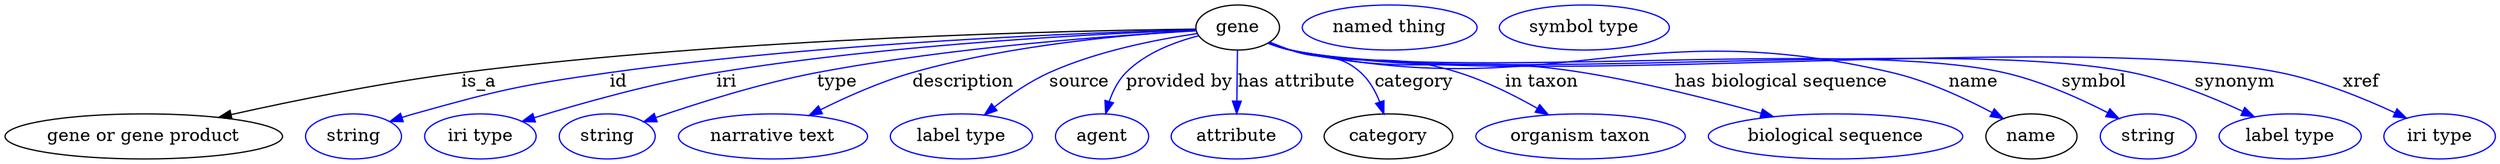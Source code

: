 digraph {
	graph [bb="0,0,1623.5,123"];
	node [label="\N"];
	gene	 [height=0.5,
		label=gene,
		pos="798.14,105",
		width=0.75827];
	"gene or gene product"	 [height=0.5,
		pos="85.142,18",
		width=2.3651];
	gene -> "gene or gene product"	 [label=is_a,
		lp="302.14,61.5",
		pos="e,134.6,32.788 770.75,104.7 694.36,103.53 472.65,97.695 291.14,69 241.05,61.081 185.27,46.933 144.4,35.544"];
	id	 [color=blue,
		height=0.5,
		label=string,
		pos="219.14,18",
		width=0.84854];
	gene -> id	 [color=blue,
		label=id,
		lp="393.64,61.5",
		pos="e,242.98,29.535 770.6,104.13 704.3,101.7 530.78,93.339 388.14,69 329.81,59.046 315,55.549 259.14,36 256.9,35.215 254.61,34.353 252.31,\
33.446",
		style=solid];
	iri	 [color=blue,
		height=0.5,
		label="iri type",
		pos="304.14,18",
		width=1.011];
	gene -> iri	 [color=blue,
		label=iri,
		lp="467.64,61.5",
		pos="e,332.07,29.645 770.81,103.75 713.11,100.75 574.83,91.628 461.14,69 410.25,58.87 398.18,52.988 349.14,36 346.62,35.126 344.03,34.193 \
341.43,33.228",
		style=solid];
	type	 [color=blue,
		height=0.5,
		label=string,
		pos="389.14,18",
		width=0.84854];
	gene -> type	 [color=blue,
		label=type,
		lp="543.14,61.5",
		pos="e,412.87,29.511 770.96,102.93 722.36,98.867 617.6,88.519 531.14,69 484.25,58.414 472.94,53.438 428.14,36 426.27,35.27 424.35,34.493 \
422.43,33.688",
		style=solid];
	description	 [color=blue,
		height=0.5,
		label="narrative text",
		pos="495.14,18",
		width=1.6068];
	gene -> description	 [color=blue,
		label=description,
		lp="622.64,61.5",
		pos="e,520.91,34.388 770.81,102.94 730.71,99.317 654,90.086 592.14,69 570.52,61.629 547.84,49.953 529.85,39.632",
		style=solid];
	source	 [color=blue,
		height=0.5,
		label="label type",
		pos="616.14,18",
		width=1.2638];
	gene -> source	 [color=blue,
		label=source,
		lp="697.14,61.5",
		pos="e,633.02,34.724 771.48,100.03 746.58,94.682 708.9,84.762 679.14,69 665.33,61.685 651.65,51.12 640.58,41.501",
		style=solid];
	"provided by"	 [color=blue,
		height=0.5,
		label=agent,
		pos="709.14,18",
		width=0.83048];
	gene -> "provided by"	 [color=blue,
		label="provided by",
		lp="761.14,61.5",
		pos="e,712.49,36.228 773.21,97.337 758.36,91.637 740.12,82.488 728.14,69 722.34,62.471 718.26,54.009 715.4,45.86",
		style=solid];
	"has attribute"	 [color=blue,
		height=0.5,
		label=attribute,
		pos="797.14,18",
		width=1.1193];
	gene -> "has attribute"	 [color=blue,
		label="has attribute",
		lp="831.64,61.5",
		pos="e,797.35,36.003 797.94,86.974 797.8,75.192 797.62,59.561 797.47,46.158",
		style=solid];
	category	 [height=0.5,
		pos="896.14,18",
		width=1.1374];
	gene -> category	 [color=blue,
		label=category,
		lp="904.64,61.5",
		pos="e,889.71,36.269 820.15,94.24 840.27,84.346 867.18,70.925 869.14,69 875.89,62.368 881.34,53.687 885.52,45.372",
		style=solid];
	"in taxon"	 [color=blue,
		height=0.5,
		label="organism taxon",
		pos="1021.1,18",
		width=1.8234];
	gene -> "in taxon"	 [color=blue,
		label="in taxon",
		lp="985.64,61.5",
		pos="e,996.93,34.874 819.26,93.523 824.35,91.095 829.85,88.743 835.14,87 876.79,73.285 890.98,84.114 932.14,69 951.75,61.801 972.07,50.494 \
988.34,40.354",
		style=solid];
	"has biological sequence"	 [color=blue,
		height=0.5,
		label="biological sequence",
		pos="1185.1,18",
		width=2.2387];
	gene -> "has biological sequence"	 [color=blue,
		label="has biological sequence",
		lp="1135.1,61.5",
		pos="e,1141.6,33.275 819.16,93.205 824.25,90.79 829.78,88.524 835.14,87 911.2,65.371 934.55,84.245 1012.1,69 1053,60.978 1098,47.543 \
1131.9,36.475",
		style=solid];
	name	 [height=0.5,
		pos="1314.1,18",
		width=0.84854];
	gene -> name	 [color=blue,
		label=name,
		lp="1260.6,61.5",
		pos="e,1292.7,30.971 819.1,93 824.2,90.594 829.74,88.383 835.14,87 994.2,46.257 1044.7,108.26 1204.1,69 1232.5,62.029 1262.3,47.673 1283.8,\
35.963",
		style=solid];
	symbol	 [color=blue,
		height=0.5,
		label=string,
		pos="1393.1,18",
		width=0.84854];
	gene -> symbol	 [color=blue,
		label=symbol,
		lp="1342.6,61.5",
		pos="e,1371.5,30.825 818.7,93.153 823.91,90.676 829.6,88.395 835.14,87 1027.1,38.681 1087.4,114.12 1280.1,69 1309.5,62.132 1340.5,47.523 \
1362.6,35.694",
		style=solid];
	synonym	 [color=blue,
		height=0.5,
		label="label type",
		pos="1487.1,18",
		width=1.2638];
	gene -> synonym	 [color=blue,
		label=synonym,
		lp="1437.6,61.5",
		pos="e,1460.5,32.73 818.7,93.127 823.9,90.651 829.6,88.377 835.14,87 949.95,58.503 1251.6,94.566 1367.1,69 1396.7,62.464 1428.1,48.861 \
1451.3,37.347",
		style=solid];
	xref	 [color=blue,
		height=0.5,
		label="iri type",
		pos="1587.1,18",
		width=1.011];
	gene -> xref	 [color=blue,
		label=xref,
		lp="1523.1,61.5",
		pos="e,1562.8,31.578 818.69,93.106 823.9,90.63 829.59,88.362 835.14,87 971.6,53.517 1329.9,98.999 1467.1,69 1497.7,62.331 1530.1,48.034 \
1553.6,36.269",
		style=solid];
	"named thing_category"	 [color=blue,
		height=0.5,
		label="named thing",
		pos="899.14,105",
		width=1.5346];
	"macromolecular machine_name"	 [color=blue,
		height=0.5,
		label="symbol type",
		pos="1027.1,105",
		width=1.5165];
}
